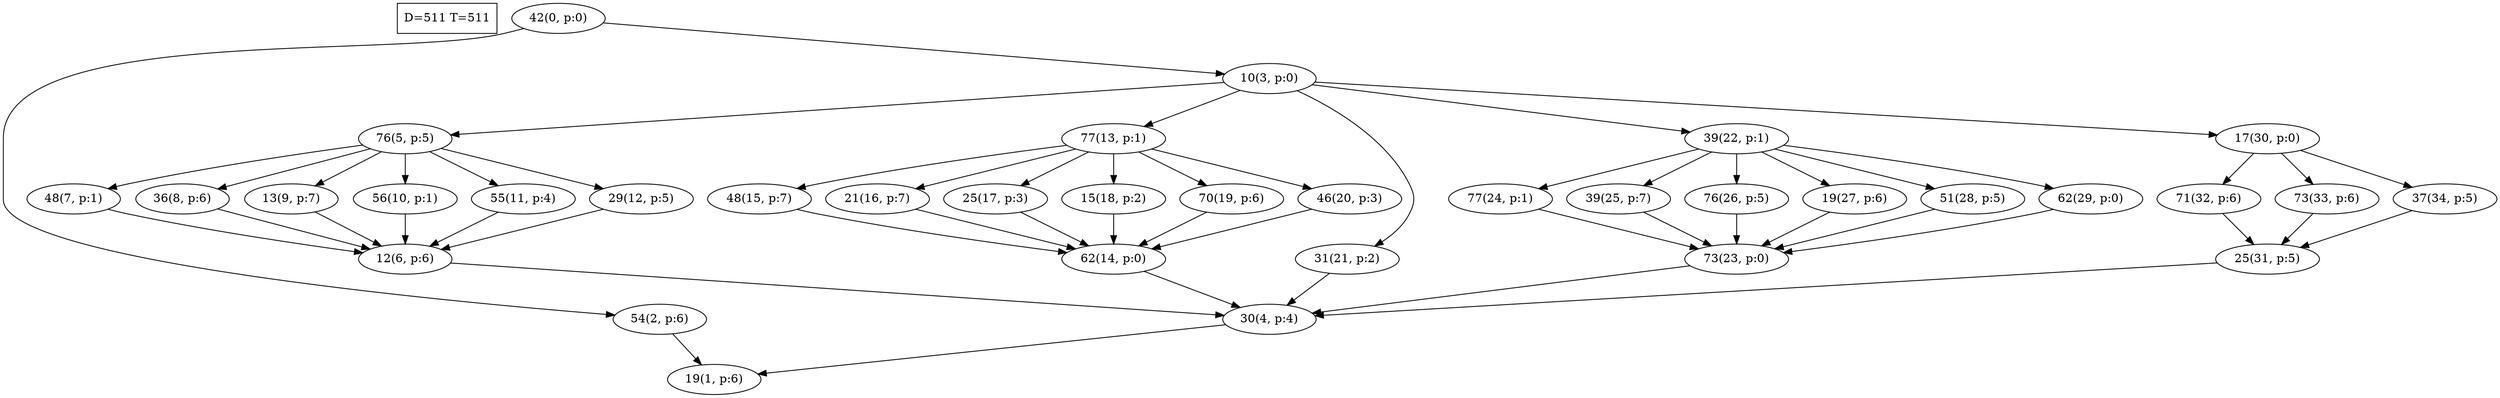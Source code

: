 digraph Task {
i [shape=box, label="D=511 T=511"]; 
0 [label="42(0, p:0)"];
1 [label="19(1, p:6)"];
2 [label="54(2, p:6)"];
3 [label="10(3, p:0)"];
4 [label="30(4, p:4)"];
5 [label="76(5, p:5)"];
6 [label="12(6, p:6)"];
7 [label="48(7, p:1)"];
8 [label="36(8, p:6)"];
9 [label="13(9, p:7)"];
10 [label="56(10, p:1)"];
11 [label="55(11, p:4)"];
12 [label="29(12, p:5)"];
13 [label="77(13, p:1)"];
14 [label="62(14, p:0)"];
15 [label="48(15, p:7)"];
16 [label="21(16, p:7)"];
17 [label="25(17, p:3)"];
18 [label="15(18, p:2)"];
19 [label="70(19, p:6)"];
20 [label="46(20, p:3)"];
21 [label="31(21, p:2)"];
22 [label="39(22, p:1)"];
23 [label="73(23, p:0)"];
24 [label="77(24, p:1)"];
25 [label="39(25, p:7)"];
26 [label="76(26, p:5)"];
27 [label="19(27, p:6)"];
28 [label="51(28, p:5)"];
29 [label="62(29, p:0)"];
30 [label="17(30, p:0)"];
31 [label="25(31, p:5)"];
32 [label="71(32, p:6)"];
33 [label="73(33, p:6)"];
34 [label="37(34, p:5)"];
0 -> 2;
0 -> 3;
2 -> 1;
3 -> 5;
3 -> 13;
3 -> 21;
3 -> 22;
3 -> 30;
4 -> 1;
5 -> 7;
5 -> 8;
5 -> 9;
5 -> 10;
5 -> 11;
5 -> 12;
6 -> 4;
7 -> 6;
8 -> 6;
9 -> 6;
10 -> 6;
11 -> 6;
12 -> 6;
13 -> 15;
13 -> 16;
13 -> 17;
13 -> 18;
13 -> 19;
13 -> 20;
14 -> 4;
15 -> 14;
16 -> 14;
17 -> 14;
18 -> 14;
19 -> 14;
20 -> 14;
21 -> 4;
22 -> 24;
22 -> 25;
22 -> 26;
22 -> 27;
22 -> 28;
22 -> 29;
23 -> 4;
24 -> 23;
25 -> 23;
26 -> 23;
27 -> 23;
28 -> 23;
29 -> 23;
30 -> 32;
30 -> 33;
30 -> 34;
31 -> 4;
32 -> 31;
33 -> 31;
34 -> 31;
}